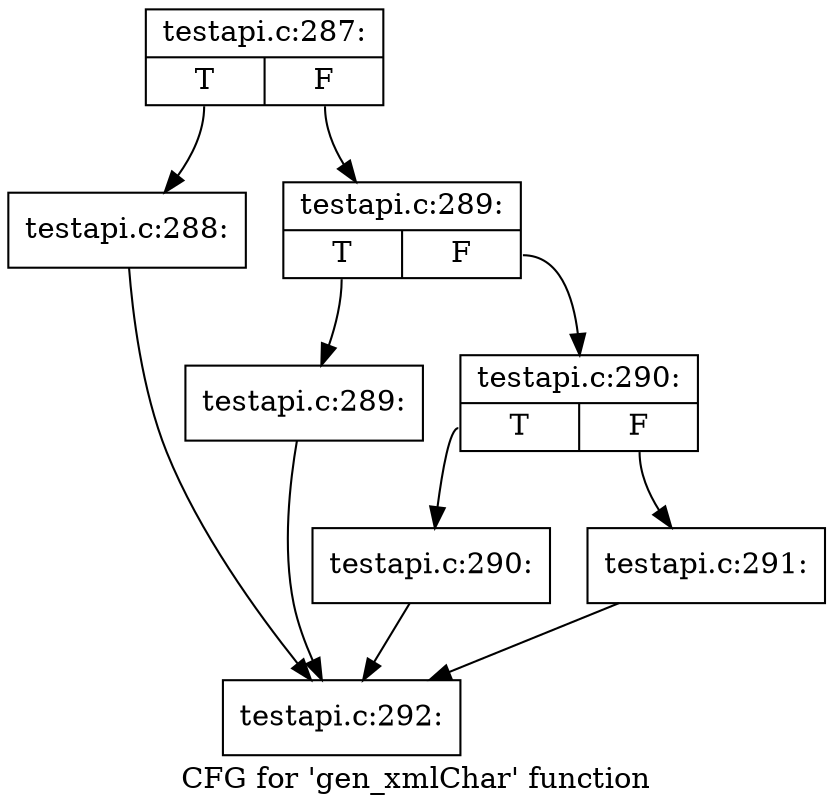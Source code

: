 digraph "CFG for 'gen_xmlChar' function" {
	label="CFG for 'gen_xmlChar' function";

	Node0x4984650 [shape=record,label="{testapi.c:287:|{<s0>T|<s1>F}}"];
	Node0x4984650:s0 -> Node0x4984590;
	Node0x4984650:s1 -> Node0x49845e0;
	Node0x4984590 [shape=record,label="{testapi.c:288:}"];
	Node0x4984590 -> Node0x49846d0;
	Node0x49845e0 [shape=record,label="{testapi.c:289:|{<s0>T|<s1>F}}"];
	Node0x49845e0:s0 -> Node0x3686e10;
	Node0x49845e0:s1 -> Node0x3686e60;
	Node0x3686e10 [shape=record,label="{testapi.c:289:}"];
	Node0x3686e10 -> Node0x49846d0;
	Node0x3686e60 [shape=record,label="{testapi.c:290:|{<s0>T|<s1>F}}"];
	Node0x3686e60:s0 -> Node0x4990610;
	Node0x3686e60:s1 -> Node0x4990660;
	Node0x4990610 [shape=record,label="{testapi.c:290:}"];
	Node0x4990610 -> Node0x49846d0;
	Node0x4990660 [shape=record,label="{testapi.c:291:}"];
	Node0x4990660 -> Node0x49846d0;
	Node0x49846d0 [shape=record,label="{testapi.c:292:}"];
}

